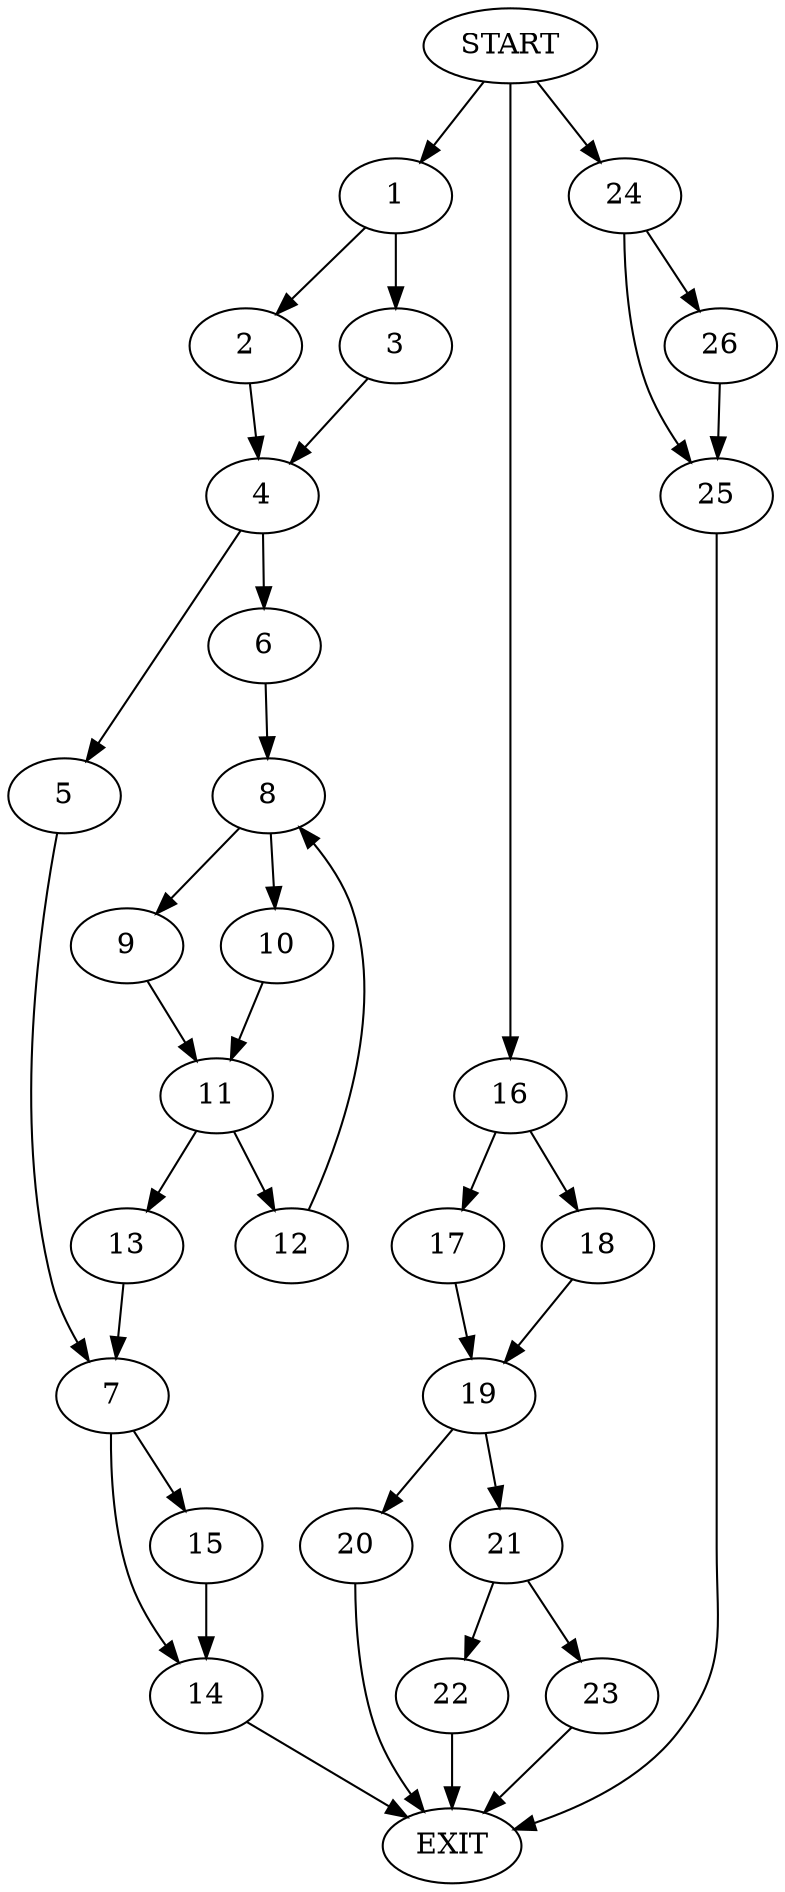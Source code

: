 digraph {
0 [label="START"]
27 [label="EXIT"]
0 -> 1
1 -> 2
1 -> 3
2 -> 4
3 -> 4
4 -> 5
4 -> 6
5 -> 7
6 -> 8
8 -> 9
8 -> 10
10 -> 11
9 -> 11
11 -> 12
11 -> 13
13 -> 7
12 -> 8
7 -> 14
7 -> 15
14 -> 27
15 -> 14
0 -> 16
16 -> 17
16 -> 18
17 -> 19
18 -> 19
19 -> 20
19 -> 21
20 -> 27
21 -> 22
21 -> 23
22 -> 27
23 -> 27
0 -> 24
24 -> 25
24 -> 26
25 -> 27
26 -> 25
}
